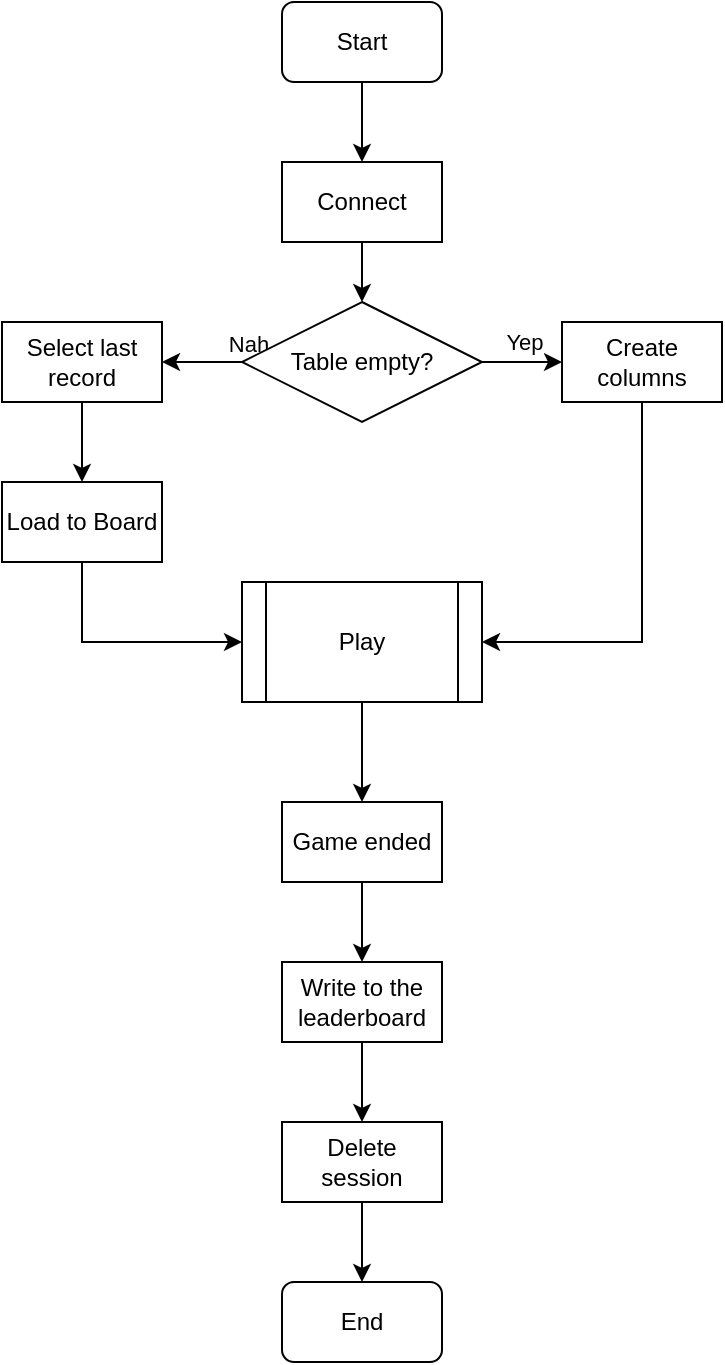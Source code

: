 <mxfile version="22.0.3" type="device">
  <diagram id="C5RBs43oDa-KdzZeNtuy" name="Page-1">
    <mxGraphModel dx="895" dy="665" grid="1" gridSize="10" guides="1" tooltips="1" connect="1" arrows="1" fold="1" page="1" pageScale="1" pageWidth="827" pageHeight="1169" math="0" shadow="0">
      <root>
        <mxCell id="WIyWlLk6GJQsqaUBKTNV-0" />
        <mxCell id="WIyWlLk6GJQsqaUBKTNV-1" parent="WIyWlLk6GJQsqaUBKTNV-0" />
        <mxCell id="O7rk-mqmJQ-ESD_I56Sp-0" style="edgeStyle=orthogonalEdgeStyle;rounded=0;orthogonalLoop=1;jettySize=auto;html=1;exitX=0.5;exitY=1;exitDx=0;exitDy=0;entryX=0.5;entryY=0;entryDx=0;entryDy=0;" edge="1" parent="WIyWlLk6GJQsqaUBKTNV-1" source="M5vUFUt_lPnEM81N_6xR-0" target="M5vUFUt_lPnEM81N_6xR-1">
          <mxGeometry relative="1" as="geometry" />
        </mxCell>
        <mxCell id="M5vUFUt_lPnEM81N_6xR-0" value="Start" style="rounded=1;whiteSpace=wrap;html=1;" parent="WIyWlLk6GJQsqaUBKTNV-1" vertex="1">
          <mxGeometry x="360" y="40" width="80" height="40" as="geometry" />
        </mxCell>
        <mxCell id="O7rk-mqmJQ-ESD_I56Sp-1" style="edgeStyle=orthogonalEdgeStyle;rounded=0;orthogonalLoop=1;jettySize=auto;html=1;exitX=0.5;exitY=1;exitDx=0;exitDy=0;entryX=0.5;entryY=0;entryDx=0;entryDy=0;" edge="1" parent="WIyWlLk6GJQsqaUBKTNV-1" source="M5vUFUt_lPnEM81N_6xR-1" target="M5vUFUt_lPnEM81N_6xR-2">
          <mxGeometry relative="1" as="geometry" />
        </mxCell>
        <mxCell id="M5vUFUt_lPnEM81N_6xR-1" value="Connect" style="rounded=0;whiteSpace=wrap;html=1;" parent="WIyWlLk6GJQsqaUBKTNV-1" vertex="1">
          <mxGeometry x="360" y="120" width="80" height="40" as="geometry" />
        </mxCell>
        <mxCell id="M5vUFUt_lPnEM81N_6xR-4" value="" style="edgeStyle=orthogonalEdgeStyle;rounded=0;orthogonalLoop=1;jettySize=auto;html=1;" parent="WIyWlLk6GJQsqaUBKTNV-1" source="M5vUFUt_lPnEM81N_6xR-2" target="M5vUFUt_lPnEM81N_6xR-3" edge="1">
          <mxGeometry relative="1" as="geometry" />
        </mxCell>
        <mxCell id="O7rk-mqmJQ-ESD_I56Sp-3" value="Yep" style="edgeLabel;html=1;align=center;verticalAlign=middle;resizable=0;points=[];" vertex="1" connectable="0" parent="M5vUFUt_lPnEM81N_6xR-4">
          <mxGeometry x="-0.133" relative="1" as="geometry">
            <mxPoint x="3" y="-10" as="offset" />
          </mxGeometry>
        </mxCell>
        <mxCell id="O7rk-mqmJQ-ESD_I56Sp-5" value="" style="edgeStyle=orthogonalEdgeStyle;rounded=0;orthogonalLoop=1;jettySize=auto;html=1;" edge="1" parent="WIyWlLk6GJQsqaUBKTNV-1" source="M5vUFUt_lPnEM81N_6xR-2" target="O7rk-mqmJQ-ESD_I56Sp-4">
          <mxGeometry relative="1" as="geometry" />
        </mxCell>
        <mxCell id="O7rk-mqmJQ-ESD_I56Sp-6" value="Nah" style="edgeLabel;html=1;align=center;verticalAlign=middle;resizable=0;points=[];" vertex="1" connectable="0" parent="O7rk-mqmJQ-ESD_I56Sp-5">
          <mxGeometry x="-0.207" y="1" relative="1" as="geometry">
            <mxPoint x="19" y="-10" as="offset" />
          </mxGeometry>
        </mxCell>
        <mxCell id="M5vUFUt_lPnEM81N_6xR-2" value="Table empty?" style="rhombus;whiteSpace=wrap;html=1;" parent="WIyWlLk6GJQsqaUBKTNV-1" vertex="1">
          <mxGeometry x="340" y="190" width="120" height="60" as="geometry" />
        </mxCell>
        <mxCell id="O7rk-mqmJQ-ESD_I56Sp-21" style="edgeStyle=orthogonalEdgeStyle;rounded=0;orthogonalLoop=1;jettySize=auto;html=1;exitX=0.5;exitY=1;exitDx=0;exitDy=0;entryX=1;entryY=0.5;entryDx=0;entryDy=0;" edge="1" parent="WIyWlLk6GJQsqaUBKTNV-1" source="M5vUFUt_lPnEM81N_6xR-3" target="O7rk-mqmJQ-ESD_I56Sp-9">
          <mxGeometry relative="1" as="geometry" />
        </mxCell>
        <mxCell id="M5vUFUt_lPnEM81N_6xR-3" value="Create columns" style="whiteSpace=wrap;html=1;" parent="WIyWlLk6GJQsqaUBKTNV-1" vertex="1">
          <mxGeometry x="500" y="200" width="80" height="40" as="geometry" />
        </mxCell>
        <mxCell id="O7rk-mqmJQ-ESD_I56Sp-8" style="edgeStyle=orthogonalEdgeStyle;rounded=0;orthogonalLoop=1;jettySize=auto;html=1;entryX=0.5;entryY=0;entryDx=0;entryDy=0;exitX=0.5;exitY=1;exitDx=0;exitDy=0;" edge="1" parent="WIyWlLk6GJQsqaUBKTNV-1" source="O7rk-mqmJQ-ESD_I56Sp-4" target="O7rk-mqmJQ-ESD_I56Sp-7">
          <mxGeometry relative="1" as="geometry">
            <mxPoint x="120" y="260" as="sourcePoint" />
          </mxGeometry>
        </mxCell>
        <mxCell id="O7rk-mqmJQ-ESD_I56Sp-4" value="Select last record" style="whiteSpace=wrap;html=1;" vertex="1" parent="WIyWlLk6GJQsqaUBKTNV-1">
          <mxGeometry x="220" y="200" width="80" height="40" as="geometry" />
        </mxCell>
        <mxCell id="O7rk-mqmJQ-ESD_I56Sp-20" style="edgeStyle=orthogonalEdgeStyle;rounded=0;orthogonalLoop=1;jettySize=auto;html=1;exitX=0.5;exitY=1;exitDx=0;exitDy=0;entryX=0;entryY=0.5;entryDx=0;entryDy=0;" edge="1" parent="WIyWlLk6GJQsqaUBKTNV-1" source="O7rk-mqmJQ-ESD_I56Sp-7" target="O7rk-mqmJQ-ESD_I56Sp-9">
          <mxGeometry relative="1" as="geometry" />
        </mxCell>
        <mxCell id="O7rk-mqmJQ-ESD_I56Sp-7" value="Load to Board" style="whiteSpace=wrap;html=1;" vertex="1" parent="WIyWlLk6GJQsqaUBKTNV-1">
          <mxGeometry x="220" y="280" width="80" height="40" as="geometry" />
        </mxCell>
        <mxCell id="O7rk-mqmJQ-ESD_I56Sp-13" value="" style="edgeStyle=orthogonalEdgeStyle;rounded=0;orthogonalLoop=1;jettySize=auto;html=1;" edge="1" parent="WIyWlLk6GJQsqaUBKTNV-1" source="O7rk-mqmJQ-ESD_I56Sp-9" target="O7rk-mqmJQ-ESD_I56Sp-12">
          <mxGeometry relative="1" as="geometry" />
        </mxCell>
        <mxCell id="O7rk-mqmJQ-ESD_I56Sp-9" value="Play" style="shape=process;whiteSpace=wrap;html=1;backgroundOutline=1;" vertex="1" parent="WIyWlLk6GJQsqaUBKTNV-1">
          <mxGeometry x="340" y="330" width="120" height="60" as="geometry" />
        </mxCell>
        <mxCell id="O7rk-mqmJQ-ESD_I56Sp-18" style="edgeStyle=orthogonalEdgeStyle;rounded=0;orthogonalLoop=1;jettySize=auto;html=1;exitX=0.5;exitY=1;exitDx=0;exitDy=0;entryX=0.5;entryY=0;entryDx=0;entryDy=0;" edge="1" parent="WIyWlLk6GJQsqaUBKTNV-1" source="O7rk-mqmJQ-ESD_I56Sp-12" target="O7rk-mqmJQ-ESD_I56Sp-16">
          <mxGeometry relative="1" as="geometry" />
        </mxCell>
        <mxCell id="O7rk-mqmJQ-ESD_I56Sp-12" value="Game ended" style="whiteSpace=wrap;html=1;" vertex="1" parent="WIyWlLk6GJQsqaUBKTNV-1">
          <mxGeometry x="360" y="440" width="80" height="40" as="geometry" />
        </mxCell>
        <mxCell id="O7rk-mqmJQ-ESD_I56Sp-23" value="" style="edgeStyle=orthogonalEdgeStyle;rounded=0;orthogonalLoop=1;jettySize=auto;html=1;" edge="1" parent="WIyWlLk6GJQsqaUBKTNV-1" source="O7rk-mqmJQ-ESD_I56Sp-14" target="O7rk-mqmJQ-ESD_I56Sp-22">
          <mxGeometry relative="1" as="geometry" />
        </mxCell>
        <mxCell id="O7rk-mqmJQ-ESD_I56Sp-14" value="Delete session" style="whiteSpace=wrap;html=1;" vertex="1" parent="WIyWlLk6GJQsqaUBKTNV-1">
          <mxGeometry x="360" y="600" width="80" height="40" as="geometry" />
        </mxCell>
        <mxCell id="O7rk-mqmJQ-ESD_I56Sp-19" style="edgeStyle=orthogonalEdgeStyle;rounded=0;orthogonalLoop=1;jettySize=auto;html=1;exitX=0.5;exitY=1;exitDx=0;exitDy=0;entryX=0.5;entryY=0;entryDx=0;entryDy=0;" edge="1" parent="WIyWlLk6GJQsqaUBKTNV-1" source="O7rk-mqmJQ-ESD_I56Sp-16" target="O7rk-mqmJQ-ESD_I56Sp-14">
          <mxGeometry relative="1" as="geometry" />
        </mxCell>
        <mxCell id="O7rk-mqmJQ-ESD_I56Sp-16" value="Write to the leaderboard" style="whiteSpace=wrap;html=1;" vertex="1" parent="WIyWlLk6GJQsqaUBKTNV-1">
          <mxGeometry x="360" y="520" width="80" height="40" as="geometry" />
        </mxCell>
        <mxCell id="O7rk-mqmJQ-ESD_I56Sp-22" value="End" style="rounded=1;whiteSpace=wrap;html=1;" vertex="1" parent="WIyWlLk6GJQsqaUBKTNV-1">
          <mxGeometry x="360" y="680" width="80" height="40" as="geometry" />
        </mxCell>
      </root>
    </mxGraphModel>
  </diagram>
</mxfile>
